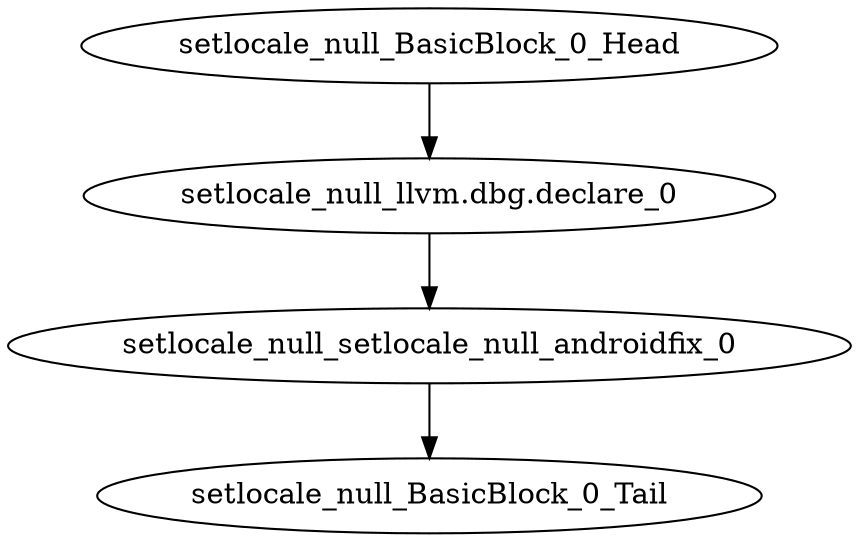 digraph G {
    "setlocale_null_setlocale_null_androidfix_0" -> "setlocale_null_BasicBlock_0_Tail"
    "setlocale_null_BasicBlock_0_Head" -> "setlocale_null_llvm.dbg.declare_0"
    "setlocale_null_llvm.dbg.declare_0" -> "setlocale_null_setlocale_null_androidfix_0"
}
